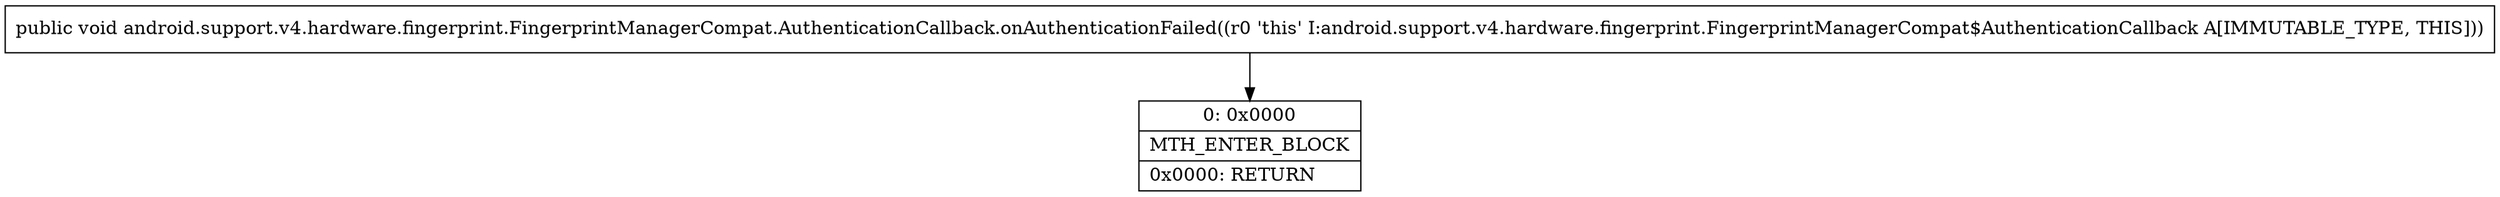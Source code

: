 digraph "CFG forandroid.support.v4.hardware.fingerprint.FingerprintManagerCompat.AuthenticationCallback.onAuthenticationFailed()V" {
Node_0 [shape=record,label="{0\:\ 0x0000|MTH_ENTER_BLOCK\l|0x0000: RETURN   \l}"];
MethodNode[shape=record,label="{public void android.support.v4.hardware.fingerprint.FingerprintManagerCompat.AuthenticationCallback.onAuthenticationFailed((r0 'this' I:android.support.v4.hardware.fingerprint.FingerprintManagerCompat$AuthenticationCallback A[IMMUTABLE_TYPE, THIS])) }"];
MethodNode -> Node_0;
}

